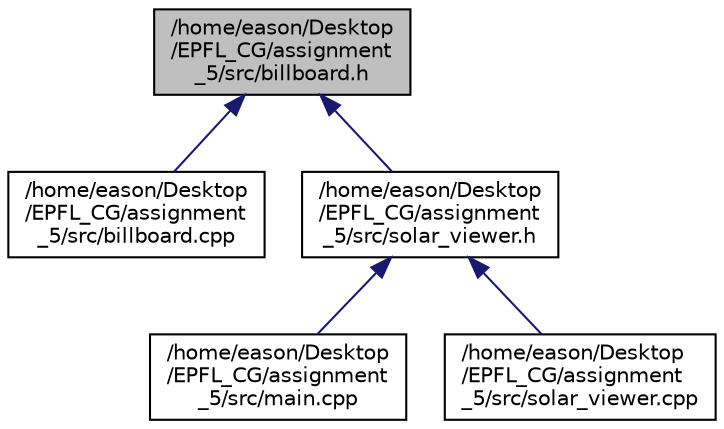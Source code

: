 digraph "/home/eason/Desktop/EPFL_CG/assignment_5/src/billboard.h"
{
  edge [fontname="Helvetica",fontsize="10",labelfontname="Helvetica",labelfontsize="10"];
  node [fontname="Helvetica",fontsize="10",shape=record];
  Node1 [label="/home/eason/Desktop\l/EPFL_CG/assignment\l_5/src/billboard.h",height=0.2,width=0.4,color="black", fillcolor="grey75", style="filled", fontcolor="black"];
  Node1 -> Node2 [dir="back",color="midnightblue",fontsize="10",style="solid"];
  Node2 [label="/home/eason/Desktop\l/EPFL_CG/assignment\l_5/src/billboard.cpp",height=0.2,width=0.4,color="black", fillcolor="white", style="filled",URL="$billboard_8cpp.html"];
  Node1 -> Node3 [dir="back",color="midnightblue",fontsize="10",style="solid"];
  Node3 [label="/home/eason/Desktop\l/EPFL_CG/assignment\l_5/src/solar_viewer.h",height=0.2,width=0.4,color="black", fillcolor="white", style="filled",URL="$solar__viewer_8h.html"];
  Node3 -> Node4 [dir="back",color="midnightblue",fontsize="10",style="solid"];
  Node4 [label="/home/eason/Desktop\l/EPFL_CG/assignment\l_5/src/main.cpp",height=0.2,width=0.4,color="black", fillcolor="white", style="filled",URL="$main_8cpp.html"];
  Node3 -> Node5 [dir="back",color="midnightblue",fontsize="10",style="solid"];
  Node5 [label="/home/eason/Desktop\l/EPFL_CG/assignment\l_5/src/solar_viewer.cpp",height=0.2,width=0.4,color="black", fillcolor="white", style="filled",URL="$solar__viewer_8cpp.html"];
}
